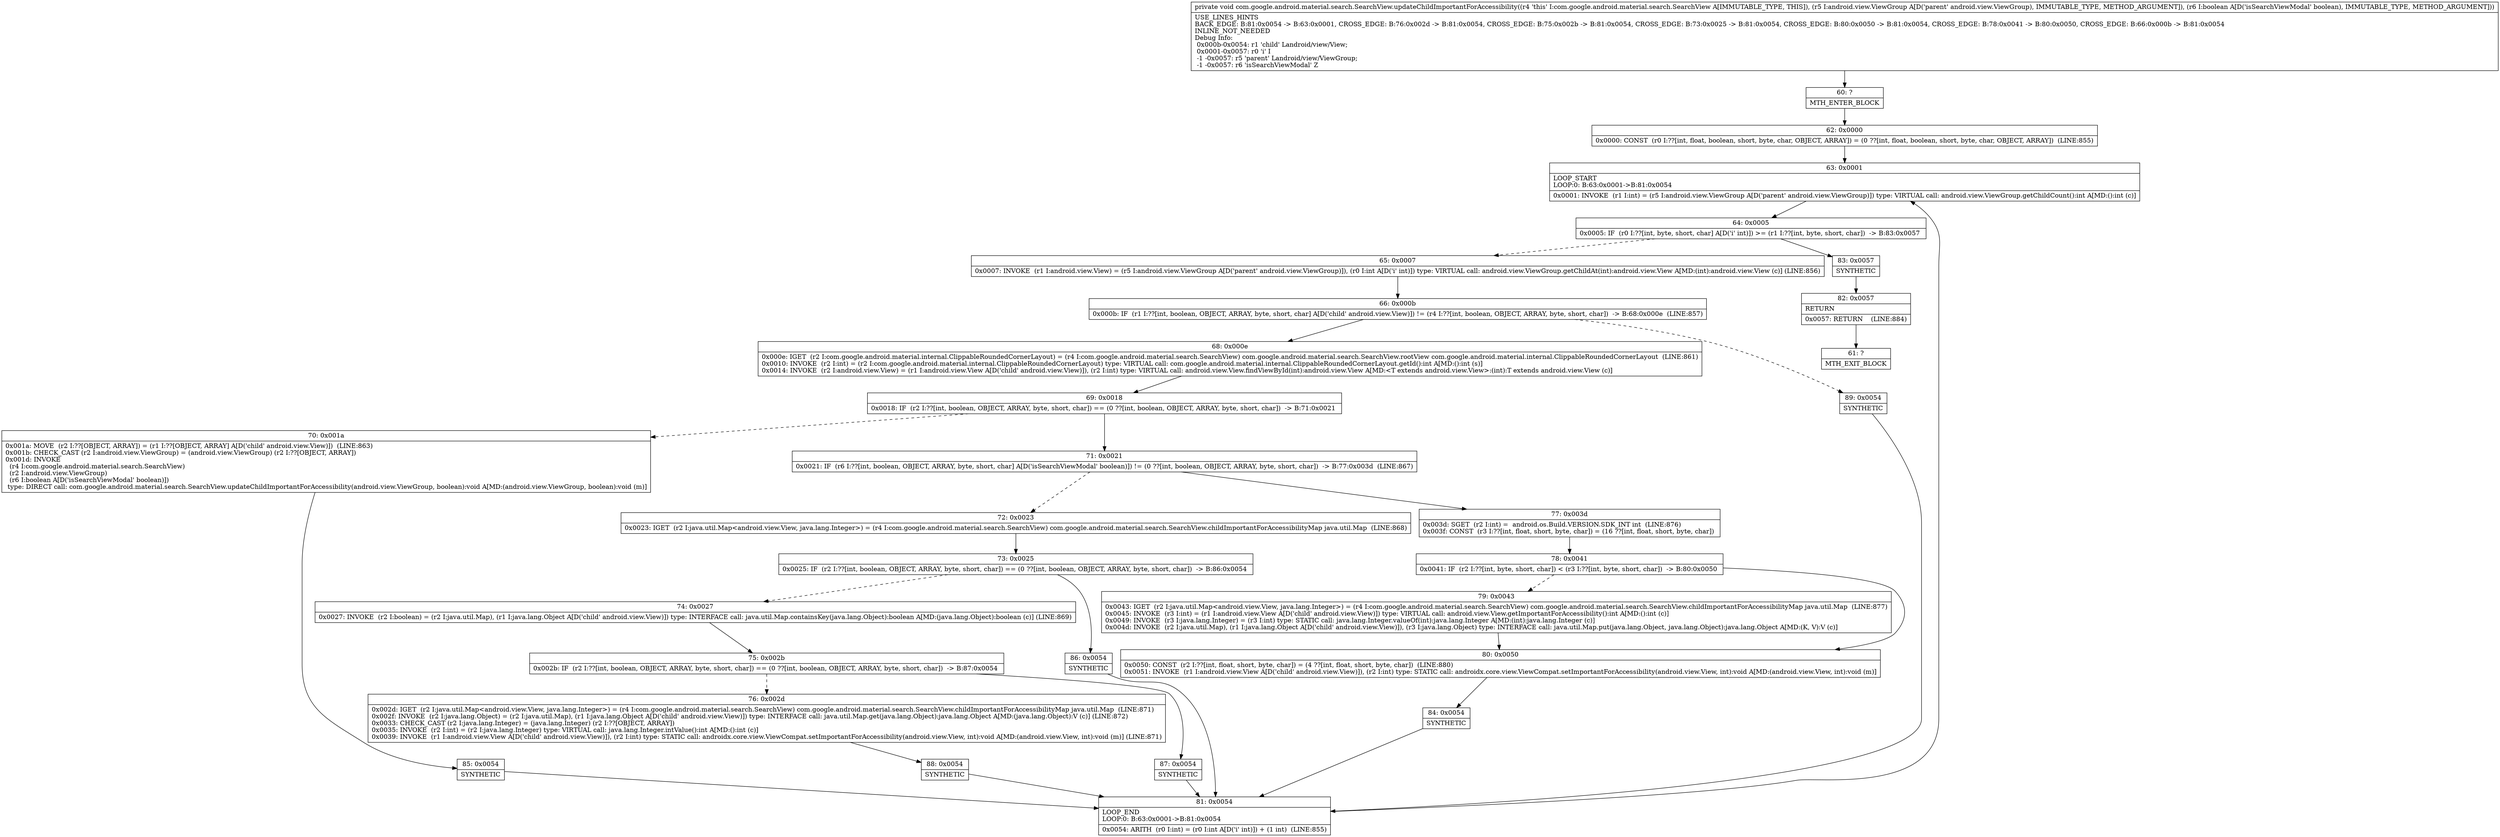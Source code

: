 digraph "CFG forcom.google.android.material.search.SearchView.updateChildImportantForAccessibility(Landroid\/view\/ViewGroup;Z)V" {
Node_60 [shape=record,label="{60\:\ ?|MTH_ENTER_BLOCK\l}"];
Node_62 [shape=record,label="{62\:\ 0x0000|0x0000: CONST  (r0 I:??[int, float, boolean, short, byte, char, OBJECT, ARRAY]) = (0 ??[int, float, boolean, short, byte, char, OBJECT, ARRAY])  (LINE:855)\l}"];
Node_63 [shape=record,label="{63\:\ 0x0001|LOOP_START\lLOOP:0: B:63:0x0001\-\>B:81:0x0054\l|0x0001: INVOKE  (r1 I:int) = (r5 I:android.view.ViewGroup A[D('parent' android.view.ViewGroup)]) type: VIRTUAL call: android.view.ViewGroup.getChildCount():int A[MD:():int (c)]\l}"];
Node_64 [shape=record,label="{64\:\ 0x0005|0x0005: IF  (r0 I:??[int, byte, short, char] A[D('i' int)]) \>= (r1 I:??[int, byte, short, char])  \-\> B:83:0x0057 \l}"];
Node_65 [shape=record,label="{65\:\ 0x0007|0x0007: INVOKE  (r1 I:android.view.View) = (r5 I:android.view.ViewGroup A[D('parent' android.view.ViewGroup)]), (r0 I:int A[D('i' int)]) type: VIRTUAL call: android.view.ViewGroup.getChildAt(int):android.view.View A[MD:(int):android.view.View (c)] (LINE:856)\l}"];
Node_66 [shape=record,label="{66\:\ 0x000b|0x000b: IF  (r1 I:??[int, boolean, OBJECT, ARRAY, byte, short, char] A[D('child' android.view.View)]) != (r4 I:??[int, boolean, OBJECT, ARRAY, byte, short, char])  \-\> B:68:0x000e  (LINE:857)\l}"];
Node_68 [shape=record,label="{68\:\ 0x000e|0x000e: IGET  (r2 I:com.google.android.material.internal.ClippableRoundedCornerLayout) = (r4 I:com.google.android.material.search.SearchView) com.google.android.material.search.SearchView.rootView com.google.android.material.internal.ClippableRoundedCornerLayout  (LINE:861)\l0x0010: INVOKE  (r2 I:int) = (r2 I:com.google.android.material.internal.ClippableRoundedCornerLayout) type: VIRTUAL call: com.google.android.material.internal.ClippableRoundedCornerLayout.getId():int A[MD:():int (s)]\l0x0014: INVOKE  (r2 I:android.view.View) = (r1 I:android.view.View A[D('child' android.view.View)]), (r2 I:int) type: VIRTUAL call: android.view.View.findViewById(int):android.view.View A[MD:\<T extends android.view.View\>:(int):T extends android.view.View (c)]\l}"];
Node_69 [shape=record,label="{69\:\ 0x0018|0x0018: IF  (r2 I:??[int, boolean, OBJECT, ARRAY, byte, short, char]) == (0 ??[int, boolean, OBJECT, ARRAY, byte, short, char])  \-\> B:71:0x0021 \l}"];
Node_70 [shape=record,label="{70\:\ 0x001a|0x001a: MOVE  (r2 I:??[OBJECT, ARRAY]) = (r1 I:??[OBJECT, ARRAY] A[D('child' android.view.View)])  (LINE:863)\l0x001b: CHECK_CAST (r2 I:android.view.ViewGroup) = (android.view.ViewGroup) (r2 I:??[OBJECT, ARRAY]) \l0x001d: INVOKE  \l  (r4 I:com.google.android.material.search.SearchView)\l  (r2 I:android.view.ViewGroup)\l  (r6 I:boolean A[D('isSearchViewModal' boolean)])\l type: DIRECT call: com.google.android.material.search.SearchView.updateChildImportantForAccessibility(android.view.ViewGroup, boolean):void A[MD:(android.view.ViewGroup, boolean):void (m)]\l}"];
Node_85 [shape=record,label="{85\:\ 0x0054|SYNTHETIC\l}"];
Node_81 [shape=record,label="{81\:\ 0x0054|LOOP_END\lLOOP:0: B:63:0x0001\-\>B:81:0x0054\l|0x0054: ARITH  (r0 I:int) = (r0 I:int A[D('i' int)]) + (1 int)  (LINE:855)\l}"];
Node_71 [shape=record,label="{71\:\ 0x0021|0x0021: IF  (r6 I:??[int, boolean, OBJECT, ARRAY, byte, short, char] A[D('isSearchViewModal' boolean)]) != (0 ??[int, boolean, OBJECT, ARRAY, byte, short, char])  \-\> B:77:0x003d  (LINE:867)\l}"];
Node_72 [shape=record,label="{72\:\ 0x0023|0x0023: IGET  (r2 I:java.util.Map\<android.view.View, java.lang.Integer\>) = (r4 I:com.google.android.material.search.SearchView) com.google.android.material.search.SearchView.childImportantForAccessibilityMap java.util.Map  (LINE:868)\l}"];
Node_73 [shape=record,label="{73\:\ 0x0025|0x0025: IF  (r2 I:??[int, boolean, OBJECT, ARRAY, byte, short, char]) == (0 ??[int, boolean, OBJECT, ARRAY, byte, short, char])  \-\> B:86:0x0054 \l}"];
Node_74 [shape=record,label="{74\:\ 0x0027|0x0027: INVOKE  (r2 I:boolean) = (r2 I:java.util.Map), (r1 I:java.lang.Object A[D('child' android.view.View)]) type: INTERFACE call: java.util.Map.containsKey(java.lang.Object):boolean A[MD:(java.lang.Object):boolean (c)] (LINE:869)\l}"];
Node_75 [shape=record,label="{75\:\ 0x002b|0x002b: IF  (r2 I:??[int, boolean, OBJECT, ARRAY, byte, short, char]) == (0 ??[int, boolean, OBJECT, ARRAY, byte, short, char])  \-\> B:87:0x0054 \l}"];
Node_76 [shape=record,label="{76\:\ 0x002d|0x002d: IGET  (r2 I:java.util.Map\<android.view.View, java.lang.Integer\>) = (r4 I:com.google.android.material.search.SearchView) com.google.android.material.search.SearchView.childImportantForAccessibilityMap java.util.Map  (LINE:871)\l0x002f: INVOKE  (r2 I:java.lang.Object) = (r2 I:java.util.Map), (r1 I:java.lang.Object A[D('child' android.view.View)]) type: INTERFACE call: java.util.Map.get(java.lang.Object):java.lang.Object A[MD:(java.lang.Object):V (c)] (LINE:872)\l0x0033: CHECK_CAST (r2 I:java.lang.Integer) = (java.lang.Integer) (r2 I:??[OBJECT, ARRAY]) \l0x0035: INVOKE  (r2 I:int) = (r2 I:java.lang.Integer) type: VIRTUAL call: java.lang.Integer.intValue():int A[MD:():int (c)]\l0x0039: INVOKE  (r1 I:android.view.View A[D('child' android.view.View)]), (r2 I:int) type: STATIC call: androidx.core.view.ViewCompat.setImportantForAccessibility(android.view.View, int):void A[MD:(android.view.View, int):void (m)] (LINE:871)\l}"];
Node_88 [shape=record,label="{88\:\ 0x0054|SYNTHETIC\l}"];
Node_87 [shape=record,label="{87\:\ 0x0054|SYNTHETIC\l}"];
Node_86 [shape=record,label="{86\:\ 0x0054|SYNTHETIC\l}"];
Node_77 [shape=record,label="{77\:\ 0x003d|0x003d: SGET  (r2 I:int) =  android.os.Build.VERSION.SDK_INT int  (LINE:876)\l0x003f: CONST  (r3 I:??[int, float, short, byte, char]) = (16 ??[int, float, short, byte, char]) \l}"];
Node_78 [shape=record,label="{78\:\ 0x0041|0x0041: IF  (r2 I:??[int, byte, short, char]) \< (r3 I:??[int, byte, short, char])  \-\> B:80:0x0050 \l}"];
Node_79 [shape=record,label="{79\:\ 0x0043|0x0043: IGET  (r2 I:java.util.Map\<android.view.View, java.lang.Integer\>) = (r4 I:com.google.android.material.search.SearchView) com.google.android.material.search.SearchView.childImportantForAccessibilityMap java.util.Map  (LINE:877)\l0x0045: INVOKE  (r3 I:int) = (r1 I:android.view.View A[D('child' android.view.View)]) type: VIRTUAL call: android.view.View.getImportantForAccessibility():int A[MD:():int (c)]\l0x0049: INVOKE  (r3 I:java.lang.Integer) = (r3 I:int) type: STATIC call: java.lang.Integer.valueOf(int):java.lang.Integer A[MD:(int):java.lang.Integer (c)]\l0x004d: INVOKE  (r2 I:java.util.Map), (r1 I:java.lang.Object A[D('child' android.view.View)]), (r3 I:java.lang.Object) type: INTERFACE call: java.util.Map.put(java.lang.Object, java.lang.Object):java.lang.Object A[MD:(K, V):V (c)]\l}"];
Node_80 [shape=record,label="{80\:\ 0x0050|0x0050: CONST  (r2 I:??[int, float, short, byte, char]) = (4 ??[int, float, short, byte, char])  (LINE:880)\l0x0051: INVOKE  (r1 I:android.view.View A[D('child' android.view.View)]), (r2 I:int) type: STATIC call: androidx.core.view.ViewCompat.setImportantForAccessibility(android.view.View, int):void A[MD:(android.view.View, int):void (m)]\l}"];
Node_84 [shape=record,label="{84\:\ 0x0054|SYNTHETIC\l}"];
Node_89 [shape=record,label="{89\:\ 0x0054|SYNTHETIC\l}"];
Node_83 [shape=record,label="{83\:\ 0x0057|SYNTHETIC\l}"];
Node_82 [shape=record,label="{82\:\ 0x0057|RETURN\l|0x0057: RETURN    (LINE:884)\l}"];
Node_61 [shape=record,label="{61\:\ ?|MTH_EXIT_BLOCK\l}"];
MethodNode[shape=record,label="{private void com.google.android.material.search.SearchView.updateChildImportantForAccessibility((r4 'this' I:com.google.android.material.search.SearchView A[IMMUTABLE_TYPE, THIS]), (r5 I:android.view.ViewGroup A[D('parent' android.view.ViewGroup), IMMUTABLE_TYPE, METHOD_ARGUMENT]), (r6 I:boolean A[D('isSearchViewModal' boolean), IMMUTABLE_TYPE, METHOD_ARGUMENT]))  | USE_LINES_HINTS\lBACK_EDGE: B:81:0x0054 \-\> B:63:0x0001, CROSS_EDGE: B:76:0x002d \-\> B:81:0x0054, CROSS_EDGE: B:75:0x002b \-\> B:81:0x0054, CROSS_EDGE: B:73:0x0025 \-\> B:81:0x0054, CROSS_EDGE: B:80:0x0050 \-\> B:81:0x0054, CROSS_EDGE: B:78:0x0041 \-\> B:80:0x0050, CROSS_EDGE: B:66:0x000b \-\> B:81:0x0054\lINLINE_NOT_NEEDED\lDebug Info:\l  0x000b\-0x0054: r1 'child' Landroid\/view\/View;\l  0x0001\-0x0057: r0 'i' I\l  \-1 \-0x0057: r5 'parent' Landroid\/view\/ViewGroup;\l  \-1 \-0x0057: r6 'isSearchViewModal' Z\l}"];
MethodNode -> Node_60;Node_60 -> Node_62;
Node_62 -> Node_63;
Node_63 -> Node_64;
Node_64 -> Node_65[style=dashed];
Node_64 -> Node_83;
Node_65 -> Node_66;
Node_66 -> Node_68;
Node_66 -> Node_89[style=dashed];
Node_68 -> Node_69;
Node_69 -> Node_70[style=dashed];
Node_69 -> Node_71;
Node_70 -> Node_85;
Node_85 -> Node_81;
Node_81 -> Node_63;
Node_71 -> Node_72[style=dashed];
Node_71 -> Node_77;
Node_72 -> Node_73;
Node_73 -> Node_74[style=dashed];
Node_73 -> Node_86;
Node_74 -> Node_75;
Node_75 -> Node_76[style=dashed];
Node_75 -> Node_87;
Node_76 -> Node_88;
Node_88 -> Node_81;
Node_87 -> Node_81;
Node_86 -> Node_81;
Node_77 -> Node_78;
Node_78 -> Node_79[style=dashed];
Node_78 -> Node_80;
Node_79 -> Node_80;
Node_80 -> Node_84;
Node_84 -> Node_81;
Node_89 -> Node_81;
Node_83 -> Node_82;
Node_82 -> Node_61;
}

